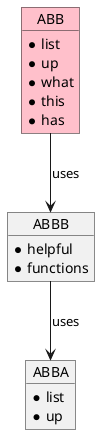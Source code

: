 @startuml Dependency_ABB
' Image can be obtained from
' https://www.plantuml.com/plantuml/uml/SyfFKj2rKt3CoKnELR1Io4ZDoSa70000

' Write all modules here
object ABB #Pink {
    * list
    * up
    * what
    * this
    * has
}

object ABBA {
    * list
    * up
}

object ABBB {
    * helpful
    * functions
}

' Write all dependencies here
' X --> Y means X depends on Y
ABBB --> ABBA : uses
ABB --> ABBB : uses

@enduml